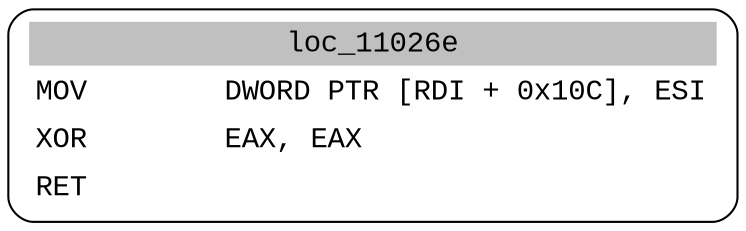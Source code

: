 digraph asm_graph {
1941 [
shape="Mrecord" fontname="Courier New"label =<<table border="0" cellborder="0" cellpadding="3"><tr><td align="center" colspan="2" bgcolor="grey">loc_11026e</td></tr><tr><td align="left">MOV        DWORD PTR [RDI + 0x10C], ESI</td></tr><tr><td align="left">XOR        EAX, EAX</td></tr><tr><td align="left">RET        </td></tr></table>> ];
}